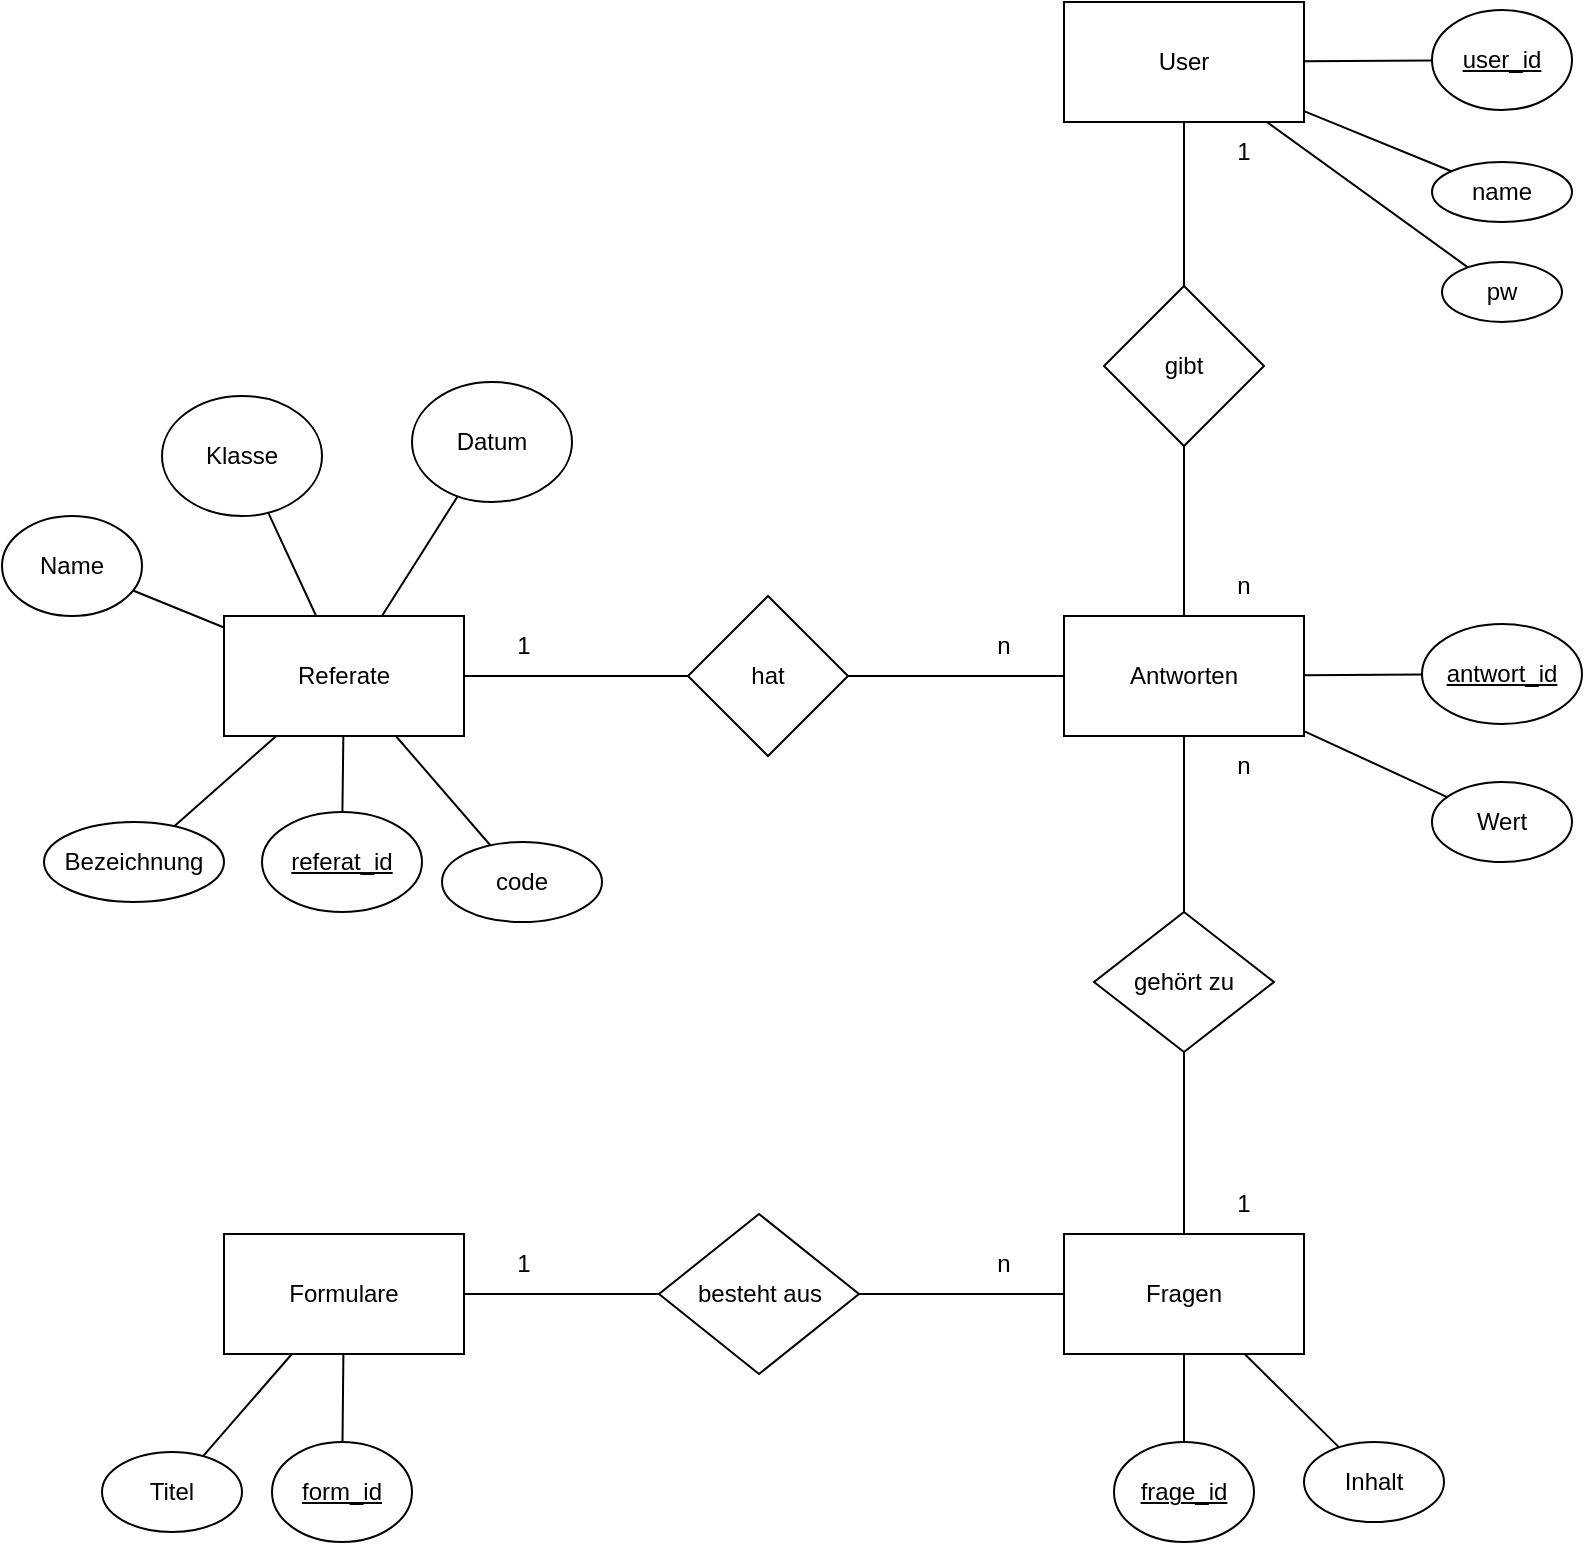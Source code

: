 <mxfile version="20.3.0" type="device"><diagram id="C5RBs43oDa-KdzZeNtuy" name="Page-1"><mxGraphModel dx="1013" dy="672" grid="1" gridSize="10" guides="1" tooltips="1" connect="1" arrows="1" fold="1" page="1" pageScale="1" pageWidth="827" pageHeight="1169" math="0" shadow="0"><root><mxCell id="WIyWlLk6GJQsqaUBKTNV-0"/><mxCell id="WIyWlLk6GJQsqaUBKTNV-1" parent="WIyWlLk6GJQsqaUBKTNV-0"/><mxCell id="B7AB8cTv4dYOKXibvUd8-3" value="Referate" style="rounded=0;whiteSpace=wrap;html=1;" parent="WIyWlLk6GJQsqaUBKTNV-1" vertex="1"><mxGeometry x="141" y="317" width="120" height="60" as="geometry"/></mxCell><mxCell id="B7AB8cTv4dYOKXibvUd8-6" value="Antworten" style="rounded=0;whiteSpace=wrap;html=1;" parent="WIyWlLk6GJQsqaUBKTNV-1" vertex="1"><mxGeometry x="561" y="317" width="120" height="60" as="geometry"/></mxCell><mxCell id="B7AB8cTv4dYOKXibvUd8-8" value="Formulare" style="rounded=0;whiteSpace=wrap;html=1;" parent="WIyWlLk6GJQsqaUBKTNV-1" vertex="1"><mxGeometry x="141" y="626" width="120" height="60" as="geometry"/></mxCell><mxCell id="B7AB8cTv4dYOKXibvUd8-9" value="Fragen" style="rounded=0;whiteSpace=wrap;html=1;" parent="WIyWlLk6GJQsqaUBKTNV-1" vertex="1"><mxGeometry x="561" y="626" width="120" height="60" as="geometry"/></mxCell><mxCell id="B7AB8cTv4dYOKXibvUd8-10" value="besteht aus" style="rhombus;whiteSpace=wrap;html=1;" parent="WIyWlLk6GJQsqaUBKTNV-1" vertex="1"><mxGeometry x="358.5" y="616" width="100" height="80" as="geometry"/></mxCell><mxCell id="B7AB8cTv4dYOKXibvUd8-11" value="" style="endArrow=none;html=1;rounded=0;" parent="WIyWlLk6GJQsqaUBKTNV-1" source="B7AB8cTv4dYOKXibvUd8-8" target="B7AB8cTv4dYOKXibvUd8-10" edge="1"><mxGeometry width="50" height="50" relative="1" as="geometry"><mxPoint x="390" y="566" as="sourcePoint"/><mxPoint x="440" y="516" as="targetPoint"/></mxGeometry></mxCell><mxCell id="B7AB8cTv4dYOKXibvUd8-12" value="" style="endArrow=none;html=1;rounded=0;" parent="WIyWlLk6GJQsqaUBKTNV-1" source="B7AB8cTv4dYOKXibvUd8-10" target="B7AB8cTv4dYOKXibvUd8-9" edge="1"><mxGeometry width="50" height="50" relative="1" as="geometry"><mxPoint x="390" y="566" as="sourcePoint"/><mxPoint x="440" y="516" as="targetPoint"/></mxGeometry></mxCell><mxCell id="B7AB8cTv4dYOKXibvUd8-13" value="gehört zu" style="rhombus;whiteSpace=wrap;html=1;" parent="WIyWlLk6GJQsqaUBKTNV-1" vertex="1"><mxGeometry x="576" y="465" width="90" height="70" as="geometry"/></mxCell><mxCell id="B7AB8cTv4dYOKXibvUd8-14" value="" style="endArrow=none;html=1;rounded=0;" parent="WIyWlLk6GJQsqaUBKTNV-1" source="B7AB8cTv4dYOKXibvUd8-13" target="B7AB8cTv4dYOKXibvUd8-6" edge="1"><mxGeometry width="50" height="50" relative="1" as="geometry"><mxPoint x="390" y="477" as="sourcePoint"/><mxPoint x="440" y="427" as="targetPoint"/></mxGeometry></mxCell><mxCell id="B7AB8cTv4dYOKXibvUd8-15" value="" style="endArrow=none;html=1;rounded=0;" parent="WIyWlLk6GJQsqaUBKTNV-1" source="B7AB8cTv4dYOKXibvUd8-13" target="B7AB8cTv4dYOKXibvUd8-9" edge="1"><mxGeometry width="50" height="50" relative="1" as="geometry"><mxPoint x="390" y="477" as="sourcePoint"/><mxPoint x="440" y="427" as="targetPoint"/></mxGeometry></mxCell><mxCell id="B7AB8cTv4dYOKXibvUd8-16" value="hat" style="rhombus;whiteSpace=wrap;html=1;" parent="WIyWlLk6GJQsqaUBKTNV-1" vertex="1"><mxGeometry x="373" y="307" width="80" height="80" as="geometry"/></mxCell><mxCell id="B7AB8cTv4dYOKXibvUd8-17" value="" style="endArrow=none;html=1;rounded=0;" parent="WIyWlLk6GJQsqaUBKTNV-1" source="B7AB8cTv4dYOKXibvUd8-16" target="B7AB8cTv4dYOKXibvUd8-6" edge="1"><mxGeometry width="50" height="50" relative="1" as="geometry"><mxPoint x="390" y="477" as="sourcePoint"/><mxPoint x="440" y="427" as="targetPoint"/></mxGeometry></mxCell><mxCell id="B7AB8cTv4dYOKXibvUd8-18" value="" style="endArrow=none;html=1;rounded=0;" parent="WIyWlLk6GJQsqaUBKTNV-1" source="B7AB8cTv4dYOKXibvUd8-3" target="B7AB8cTv4dYOKXibvUd8-16" edge="1"><mxGeometry width="50" height="50" relative="1" as="geometry"><mxPoint x="390" y="477" as="sourcePoint"/><mxPoint x="440" y="427" as="targetPoint"/></mxGeometry></mxCell><mxCell id="B7AB8cTv4dYOKXibvUd8-19" value="User" style="rounded=0;whiteSpace=wrap;html=1;" parent="WIyWlLk6GJQsqaUBKTNV-1" vertex="1"><mxGeometry x="561" y="10" width="120" height="60" as="geometry"/></mxCell><mxCell id="B7AB8cTv4dYOKXibvUd8-20" value="gibt" style="rhombus;whiteSpace=wrap;html=1;" parent="WIyWlLk6GJQsqaUBKTNV-1" vertex="1"><mxGeometry x="581" y="152" width="80" height="80" as="geometry"/></mxCell><mxCell id="B7AB8cTv4dYOKXibvUd8-21" value="" style="endArrow=none;html=1;rounded=0;" parent="WIyWlLk6GJQsqaUBKTNV-1" source="B7AB8cTv4dYOKXibvUd8-20" target="B7AB8cTv4dYOKXibvUd8-19" edge="1"><mxGeometry width="50" height="50" relative="1" as="geometry"><mxPoint x="390" y="457" as="sourcePoint"/><mxPoint x="440" y="407" as="targetPoint"/></mxGeometry></mxCell><mxCell id="B7AB8cTv4dYOKXibvUd8-22" value="" style="endArrow=none;html=1;rounded=0;" parent="WIyWlLk6GJQsqaUBKTNV-1" source="B7AB8cTv4dYOKXibvUd8-6" target="B7AB8cTv4dYOKXibvUd8-20" edge="1"><mxGeometry width="50" height="50" relative="1" as="geometry"><mxPoint x="390" y="387" as="sourcePoint"/><mxPoint x="440" y="337" as="targetPoint"/></mxGeometry></mxCell><mxCell id="B7AB8cTv4dYOKXibvUd8-23" value="1" style="text;html=1;strokeColor=none;fillColor=none;align=center;verticalAlign=middle;whiteSpace=wrap;rounded=0;" parent="WIyWlLk6GJQsqaUBKTNV-1" vertex="1"><mxGeometry x="261" y="626" width="60" height="30" as="geometry"/></mxCell><mxCell id="B7AB8cTv4dYOKXibvUd8-24" value="n" style="text;html=1;strokeColor=none;fillColor=none;align=center;verticalAlign=middle;whiteSpace=wrap;rounded=0;" parent="WIyWlLk6GJQsqaUBKTNV-1" vertex="1"><mxGeometry x="501" y="626" width="60" height="30" as="geometry"/></mxCell><mxCell id="B7AB8cTv4dYOKXibvUd8-25" value="1" style="text;html=1;strokeColor=none;fillColor=none;align=center;verticalAlign=middle;whiteSpace=wrap;rounded=0;" parent="WIyWlLk6GJQsqaUBKTNV-1" vertex="1"><mxGeometry x="621" y="596" width="60" height="30" as="geometry"/></mxCell><mxCell id="B7AB8cTv4dYOKXibvUd8-26" value="n" style="text;html=1;strokeColor=none;fillColor=none;align=center;verticalAlign=middle;whiteSpace=wrap;rounded=0;" parent="WIyWlLk6GJQsqaUBKTNV-1" vertex="1"><mxGeometry x="621" y="377" width="60" height="30" as="geometry"/></mxCell><mxCell id="B7AB8cTv4dYOKXibvUd8-27" value="1" style="text;html=1;strokeColor=none;fillColor=none;align=center;verticalAlign=middle;whiteSpace=wrap;rounded=0;" parent="WIyWlLk6GJQsqaUBKTNV-1" vertex="1"><mxGeometry x="261" y="317" width="60" height="30" as="geometry"/></mxCell><mxCell id="B7AB8cTv4dYOKXibvUd8-28" value="n" style="text;html=1;strokeColor=none;fillColor=none;align=center;verticalAlign=middle;whiteSpace=wrap;rounded=0;" parent="WIyWlLk6GJQsqaUBKTNV-1" vertex="1"><mxGeometry x="501" y="317" width="60" height="30" as="geometry"/></mxCell><mxCell id="B7AB8cTv4dYOKXibvUd8-29" value="1" style="text;html=1;strokeColor=none;fillColor=none;align=center;verticalAlign=middle;whiteSpace=wrap;rounded=0;" parent="WIyWlLk6GJQsqaUBKTNV-1" vertex="1"><mxGeometry x="621" y="70" width="60" height="30" as="geometry"/></mxCell><mxCell id="B7AB8cTv4dYOKXibvUd8-30" value="n" style="text;html=1;strokeColor=none;fillColor=none;align=center;verticalAlign=middle;whiteSpace=wrap;rounded=0;" parent="WIyWlLk6GJQsqaUBKTNV-1" vertex="1"><mxGeometry x="621" y="287" width="60" height="30" as="geometry"/></mxCell><mxCell id="B7AB8cTv4dYOKXibvUd8-31" value="&lt;u&gt;form_id&lt;/u&gt;" style="ellipse;whiteSpace=wrap;html=1;" parent="WIyWlLk6GJQsqaUBKTNV-1" vertex="1"><mxGeometry x="165" y="730" width="70" height="50" as="geometry"/></mxCell><mxCell id="B7AB8cTv4dYOKXibvUd8-33" value="&lt;u&gt;frage_id&lt;/u&gt;" style="ellipse;whiteSpace=wrap;html=1;" parent="WIyWlLk6GJQsqaUBKTNV-1" vertex="1"><mxGeometry x="586" y="730" width="70" height="50" as="geometry"/></mxCell><mxCell id="B7AB8cTv4dYOKXibvUd8-34" value="&lt;u&gt;antwort_id&lt;/u&gt;" style="ellipse;whiteSpace=wrap;html=1;" parent="WIyWlLk6GJQsqaUBKTNV-1" vertex="1"><mxGeometry x="740" y="321" width="80" height="50" as="geometry"/></mxCell><mxCell id="B7AB8cTv4dYOKXibvUd8-35" value="&lt;u&gt;referat_id&lt;/u&gt;" style="ellipse;whiteSpace=wrap;html=1;" parent="WIyWlLk6GJQsqaUBKTNV-1" vertex="1"><mxGeometry x="160" y="415" width="80" height="50" as="geometry"/></mxCell><mxCell id="B7AB8cTv4dYOKXibvUd8-36" value="&lt;u&gt;user_id&lt;/u&gt;" style="ellipse;whiteSpace=wrap;html=1;" parent="WIyWlLk6GJQsqaUBKTNV-1" vertex="1"><mxGeometry x="745" y="14" width="70" height="50" as="geometry"/></mxCell><mxCell id="B7AB8cTv4dYOKXibvUd8-37" value="" style="endArrow=none;html=1;rounded=0;" parent="WIyWlLk6GJQsqaUBKTNV-1" source="B7AB8cTv4dYOKXibvUd8-35" target="B7AB8cTv4dYOKXibvUd8-3" edge="1"><mxGeometry width="50" height="50" relative="1" as="geometry"><mxPoint x="420" y="520" as="sourcePoint"/><mxPoint x="470" y="470" as="targetPoint"/></mxGeometry></mxCell><mxCell id="B7AB8cTv4dYOKXibvUd8-38" value="" style="endArrow=none;html=1;rounded=0;" parent="WIyWlLk6GJQsqaUBKTNV-1" source="B7AB8cTv4dYOKXibvUd8-6" target="B7AB8cTv4dYOKXibvUd8-34" edge="1"><mxGeometry width="50" height="50" relative="1" as="geometry"><mxPoint x="500" y="470" as="sourcePoint"/><mxPoint x="470" y="470" as="targetPoint"/></mxGeometry></mxCell><mxCell id="B7AB8cTv4dYOKXibvUd8-39" value="" style="endArrow=none;html=1;rounded=0;" parent="WIyWlLk6GJQsqaUBKTNV-1" source="B7AB8cTv4dYOKXibvUd8-33" target="B7AB8cTv4dYOKXibvUd8-9" edge="1"><mxGeometry width="50" height="50" relative="1" as="geometry"><mxPoint x="420" y="520" as="sourcePoint"/><mxPoint x="470" y="470" as="targetPoint"/></mxGeometry></mxCell><mxCell id="B7AB8cTv4dYOKXibvUd8-40" value="" style="endArrow=none;html=1;rounded=0;" parent="WIyWlLk6GJQsqaUBKTNV-1" source="B7AB8cTv4dYOKXibvUd8-8" target="B7AB8cTv4dYOKXibvUd8-31" edge="1"><mxGeometry width="50" height="50" relative="1" as="geometry"><mxPoint x="420" y="520" as="sourcePoint"/><mxPoint x="470" y="470" as="targetPoint"/></mxGeometry></mxCell><mxCell id="B7AB8cTv4dYOKXibvUd8-41" value="" style="endArrow=none;html=1;rounded=0;" parent="WIyWlLk6GJQsqaUBKTNV-1" source="B7AB8cTv4dYOKXibvUd8-19" target="B7AB8cTv4dYOKXibvUd8-36" edge="1"><mxGeometry width="50" height="50" relative="1" as="geometry"><mxPoint x="420" y="220" as="sourcePoint"/><mxPoint x="470" y="170" as="targetPoint"/></mxGeometry></mxCell><mxCell id="B7AB8cTv4dYOKXibvUd8-42" value="Bezeichnung" style="ellipse;whiteSpace=wrap;html=1;" parent="WIyWlLk6GJQsqaUBKTNV-1" vertex="1"><mxGeometry x="51" y="420" width="90" height="40" as="geometry"/></mxCell><mxCell id="B7AB8cTv4dYOKXibvUd8-44" value="" style="endArrow=none;html=1;rounded=0;" parent="WIyWlLk6GJQsqaUBKTNV-1" source="B7AB8cTv4dYOKXibvUd8-42" target="B7AB8cTv4dYOKXibvUd8-3" edge="1"><mxGeometry width="50" height="50" relative="1" as="geometry"><mxPoint x="350" y="470" as="sourcePoint"/><mxPoint x="400" y="420" as="targetPoint"/></mxGeometry></mxCell><mxCell id="B7AB8cTv4dYOKXibvUd8-45" value="Wert" style="ellipse;whiteSpace=wrap;html=1;" parent="WIyWlLk6GJQsqaUBKTNV-1" vertex="1"><mxGeometry x="745" y="400" width="70" height="40" as="geometry"/></mxCell><mxCell id="B7AB8cTv4dYOKXibvUd8-46" value="" style="endArrow=none;html=1;rounded=0;" parent="WIyWlLk6GJQsqaUBKTNV-1" source="B7AB8cTv4dYOKXibvUd8-45" target="B7AB8cTv4dYOKXibvUd8-6" edge="1"><mxGeometry width="50" height="50" relative="1" as="geometry"><mxPoint x="430" y="570" as="sourcePoint"/><mxPoint x="480" y="520" as="targetPoint"/></mxGeometry></mxCell><mxCell id="B7AB8cTv4dYOKXibvUd8-47" value="Inhalt" style="ellipse;whiteSpace=wrap;html=1;" parent="WIyWlLk6GJQsqaUBKTNV-1" vertex="1"><mxGeometry x="681" y="730" width="70" height="40" as="geometry"/></mxCell><mxCell id="B7AB8cTv4dYOKXibvUd8-48" value="" style="endArrow=none;html=1;rounded=0;" parent="WIyWlLk6GJQsqaUBKTNV-1" source="B7AB8cTv4dYOKXibvUd8-47" target="B7AB8cTv4dYOKXibvUd8-9" edge="1"><mxGeometry width="50" height="50" relative="1" as="geometry"><mxPoint x="430" y="620" as="sourcePoint"/><mxPoint x="480" y="570" as="targetPoint"/></mxGeometry></mxCell><mxCell id="B7AB8cTv4dYOKXibvUd8-49" value="Titel" style="ellipse;whiteSpace=wrap;html=1;" parent="WIyWlLk6GJQsqaUBKTNV-1" vertex="1"><mxGeometry x="80" y="735" width="70" height="40" as="geometry"/></mxCell><mxCell id="B7AB8cTv4dYOKXibvUd8-50" value="" style="endArrow=none;html=1;rounded=0;" parent="WIyWlLk6GJQsqaUBKTNV-1" source="B7AB8cTv4dYOKXibvUd8-8" target="B7AB8cTv4dYOKXibvUd8-49" edge="1"><mxGeometry width="50" height="50" relative="1" as="geometry"><mxPoint x="380" y="660" as="sourcePoint"/><mxPoint x="430" y="610" as="targetPoint"/></mxGeometry></mxCell><mxCell id="B7AB8cTv4dYOKXibvUd8-51" value="name" style="ellipse;whiteSpace=wrap;html=1;" parent="WIyWlLk6GJQsqaUBKTNV-1" vertex="1"><mxGeometry x="745" y="90" width="70" height="30" as="geometry"/></mxCell><mxCell id="B7AB8cTv4dYOKXibvUd8-52" value="" style="endArrow=none;html=1;rounded=0;" parent="WIyWlLk6GJQsqaUBKTNV-1" source="B7AB8cTv4dYOKXibvUd8-19" target="B7AB8cTv4dYOKXibvUd8-51" edge="1"><mxGeometry width="50" height="50" relative="1" as="geometry"><mxPoint x="460" y="340" as="sourcePoint"/><mxPoint x="510" y="290" as="targetPoint"/></mxGeometry></mxCell><mxCell id="B7AB8cTv4dYOKXibvUd8-53" value="pw" style="ellipse;whiteSpace=wrap;html=1;" parent="WIyWlLk6GJQsqaUBKTNV-1" vertex="1"><mxGeometry x="750" y="140" width="60" height="30" as="geometry"/></mxCell><mxCell id="B7AB8cTv4dYOKXibvUd8-54" value="" style="endArrow=none;html=1;rounded=0;" parent="WIyWlLk6GJQsqaUBKTNV-1" source="B7AB8cTv4dYOKXibvUd8-19" target="B7AB8cTv4dYOKXibvUd8-53" edge="1"><mxGeometry width="50" height="50" relative="1" as="geometry"><mxPoint x="460" y="240" as="sourcePoint"/><mxPoint x="510" y="190" as="targetPoint"/></mxGeometry></mxCell><mxCell id="hFQalj9SKhbCVw3SlyOd-0" value="Name" style="ellipse;whiteSpace=wrap;html=1;" vertex="1" parent="WIyWlLk6GJQsqaUBKTNV-1"><mxGeometry x="30" y="267" width="70" height="50" as="geometry"/></mxCell><mxCell id="hFQalj9SKhbCVw3SlyOd-1" value="Klasse" style="ellipse;whiteSpace=wrap;html=1;" vertex="1" parent="WIyWlLk6GJQsqaUBKTNV-1"><mxGeometry x="110" y="207" width="80" height="60" as="geometry"/></mxCell><mxCell id="hFQalj9SKhbCVw3SlyOd-2" value="Datum" style="ellipse;whiteSpace=wrap;html=1;" vertex="1" parent="WIyWlLk6GJQsqaUBKTNV-1"><mxGeometry x="235" y="200" width="80" height="60" as="geometry"/></mxCell><mxCell id="hFQalj9SKhbCVw3SlyOd-3" value="" style="endArrow=none;html=1;rounded=0;" edge="1" parent="WIyWlLk6GJQsqaUBKTNV-1" source="hFQalj9SKhbCVw3SlyOd-0" target="B7AB8cTv4dYOKXibvUd8-3"><mxGeometry width="50" height="50" relative="1" as="geometry"><mxPoint x="420" y="320" as="sourcePoint"/><mxPoint x="470" y="270" as="targetPoint"/></mxGeometry></mxCell><mxCell id="hFQalj9SKhbCVw3SlyOd-4" value="" style="endArrow=none;html=1;rounded=0;" edge="1" parent="WIyWlLk6GJQsqaUBKTNV-1" source="hFQalj9SKhbCVw3SlyOd-1" target="B7AB8cTv4dYOKXibvUd8-3"><mxGeometry width="50" height="50" relative="1" as="geometry"><mxPoint x="420" y="320" as="sourcePoint"/><mxPoint x="470" y="270" as="targetPoint"/></mxGeometry></mxCell><mxCell id="hFQalj9SKhbCVw3SlyOd-5" value="" style="endArrow=none;html=1;rounded=0;" edge="1" parent="WIyWlLk6GJQsqaUBKTNV-1" source="hFQalj9SKhbCVw3SlyOd-2" target="B7AB8cTv4dYOKXibvUd8-3"><mxGeometry width="50" height="50" relative="1" as="geometry"><mxPoint x="420" y="320" as="sourcePoint"/><mxPoint x="470" y="270" as="targetPoint"/></mxGeometry></mxCell><mxCell id="hFQalj9SKhbCVw3SlyOd-6" value="code" style="ellipse;whiteSpace=wrap;html=1;" vertex="1" parent="WIyWlLk6GJQsqaUBKTNV-1"><mxGeometry x="250" y="430" width="80" height="40" as="geometry"/></mxCell><mxCell id="hFQalj9SKhbCVw3SlyOd-7" value="" style="endArrow=none;html=1;rounded=0;" edge="1" parent="WIyWlLk6GJQsqaUBKTNV-1" source="hFQalj9SKhbCVw3SlyOd-6" target="B7AB8cTv4dYOKXibvUd8-3"><mxGeometry width="50" height="50" relative="1" as="geometry"><mxPoint x="300" y="450" as="sourcePoint"/><mxPoint x="470" y="530" as="targetPoint"/></mxGeometry></mxCell></root></mxGraphModel></diagram></mxfile>